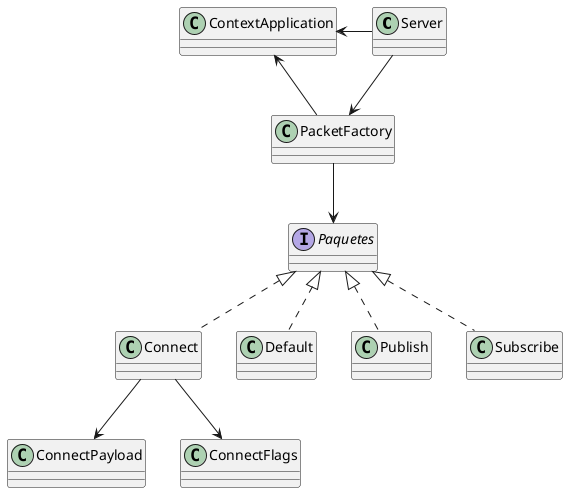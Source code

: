 @startuml

class Server {}
class PacketFactory {}

class ContextApplication {}

interface Paquetes {}
class Connect implements Paquetes {}
class Default implements Paquetes {}
class Publish implements Paquetes {}
class Subscribe implements Paquetes {}

class ConnectPayload {}
class ConnectFlags {}

Server --> PacketFactory
PacketFactory --> Paquetes
Connect --> ConnectPayload
Connect --> ConnectFlags
Server -left-> ContextApplication
PacketFactory --> ContextApplication

@enduml